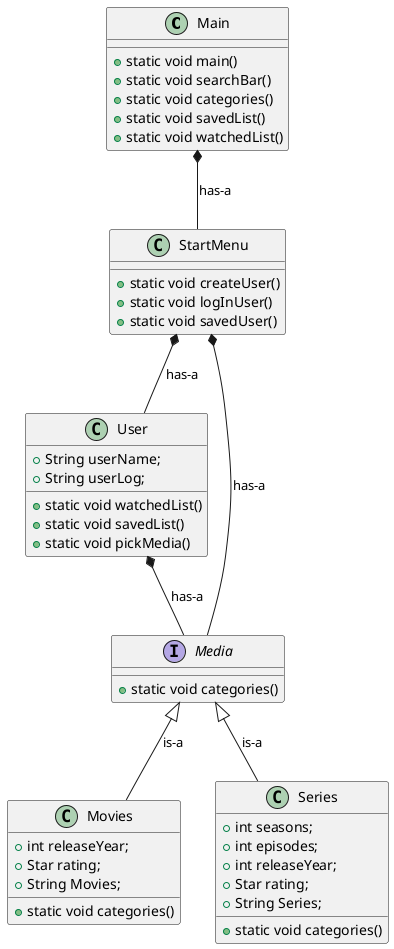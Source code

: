 @startuml

class Main
class User
class StartMenu
class Movies
class Series
interface Media

Main : + static void main()
Main : + static void searchBar()
Main : + static void categories()
Main : + static void savedList()
Main : + static void watchedList()

User : + static void watchedList()
User : + static void savedList()
User : + static void pickMedia()
User : + String userName;
User : + String userLog;

Media : + static void categories()

Movies : + static void categories()
Movies : + int releaseYear;
Movies : + Star rating;
Movies : + String Movies;

Series : + static void categories()
Series : + int seasons;
Series : + int episodes;
Series : + int releaseYear;
Series : + Star rating;
Series : + String Series;

StartMenu : + static void createUser()
StartMenu : + static void logInUser()
StartMenu : + static void savedUser()

Main *-- StartMenu : has-a
StartMenu *-- User : has-a
StartMenu *-- Media : has-a
User *-- Media : has-a
Media <|-- Movies : is-a
Media <|-- Series : is-a

@enduml
